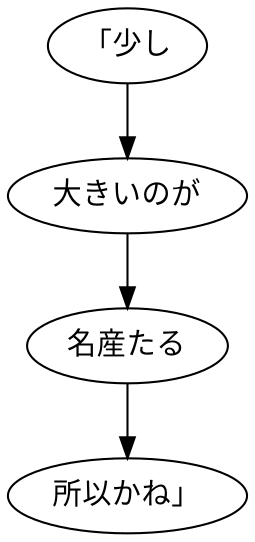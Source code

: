 digraph graph7694 {
	node0 [label="「少し"];
	node1 [label="大きいのが"];
	node2 [label="名産たる"];
	node3 [label="所以かね」"];
	node0 -> node1;
	node1 -> node2;
	node2 -> node3;
}
